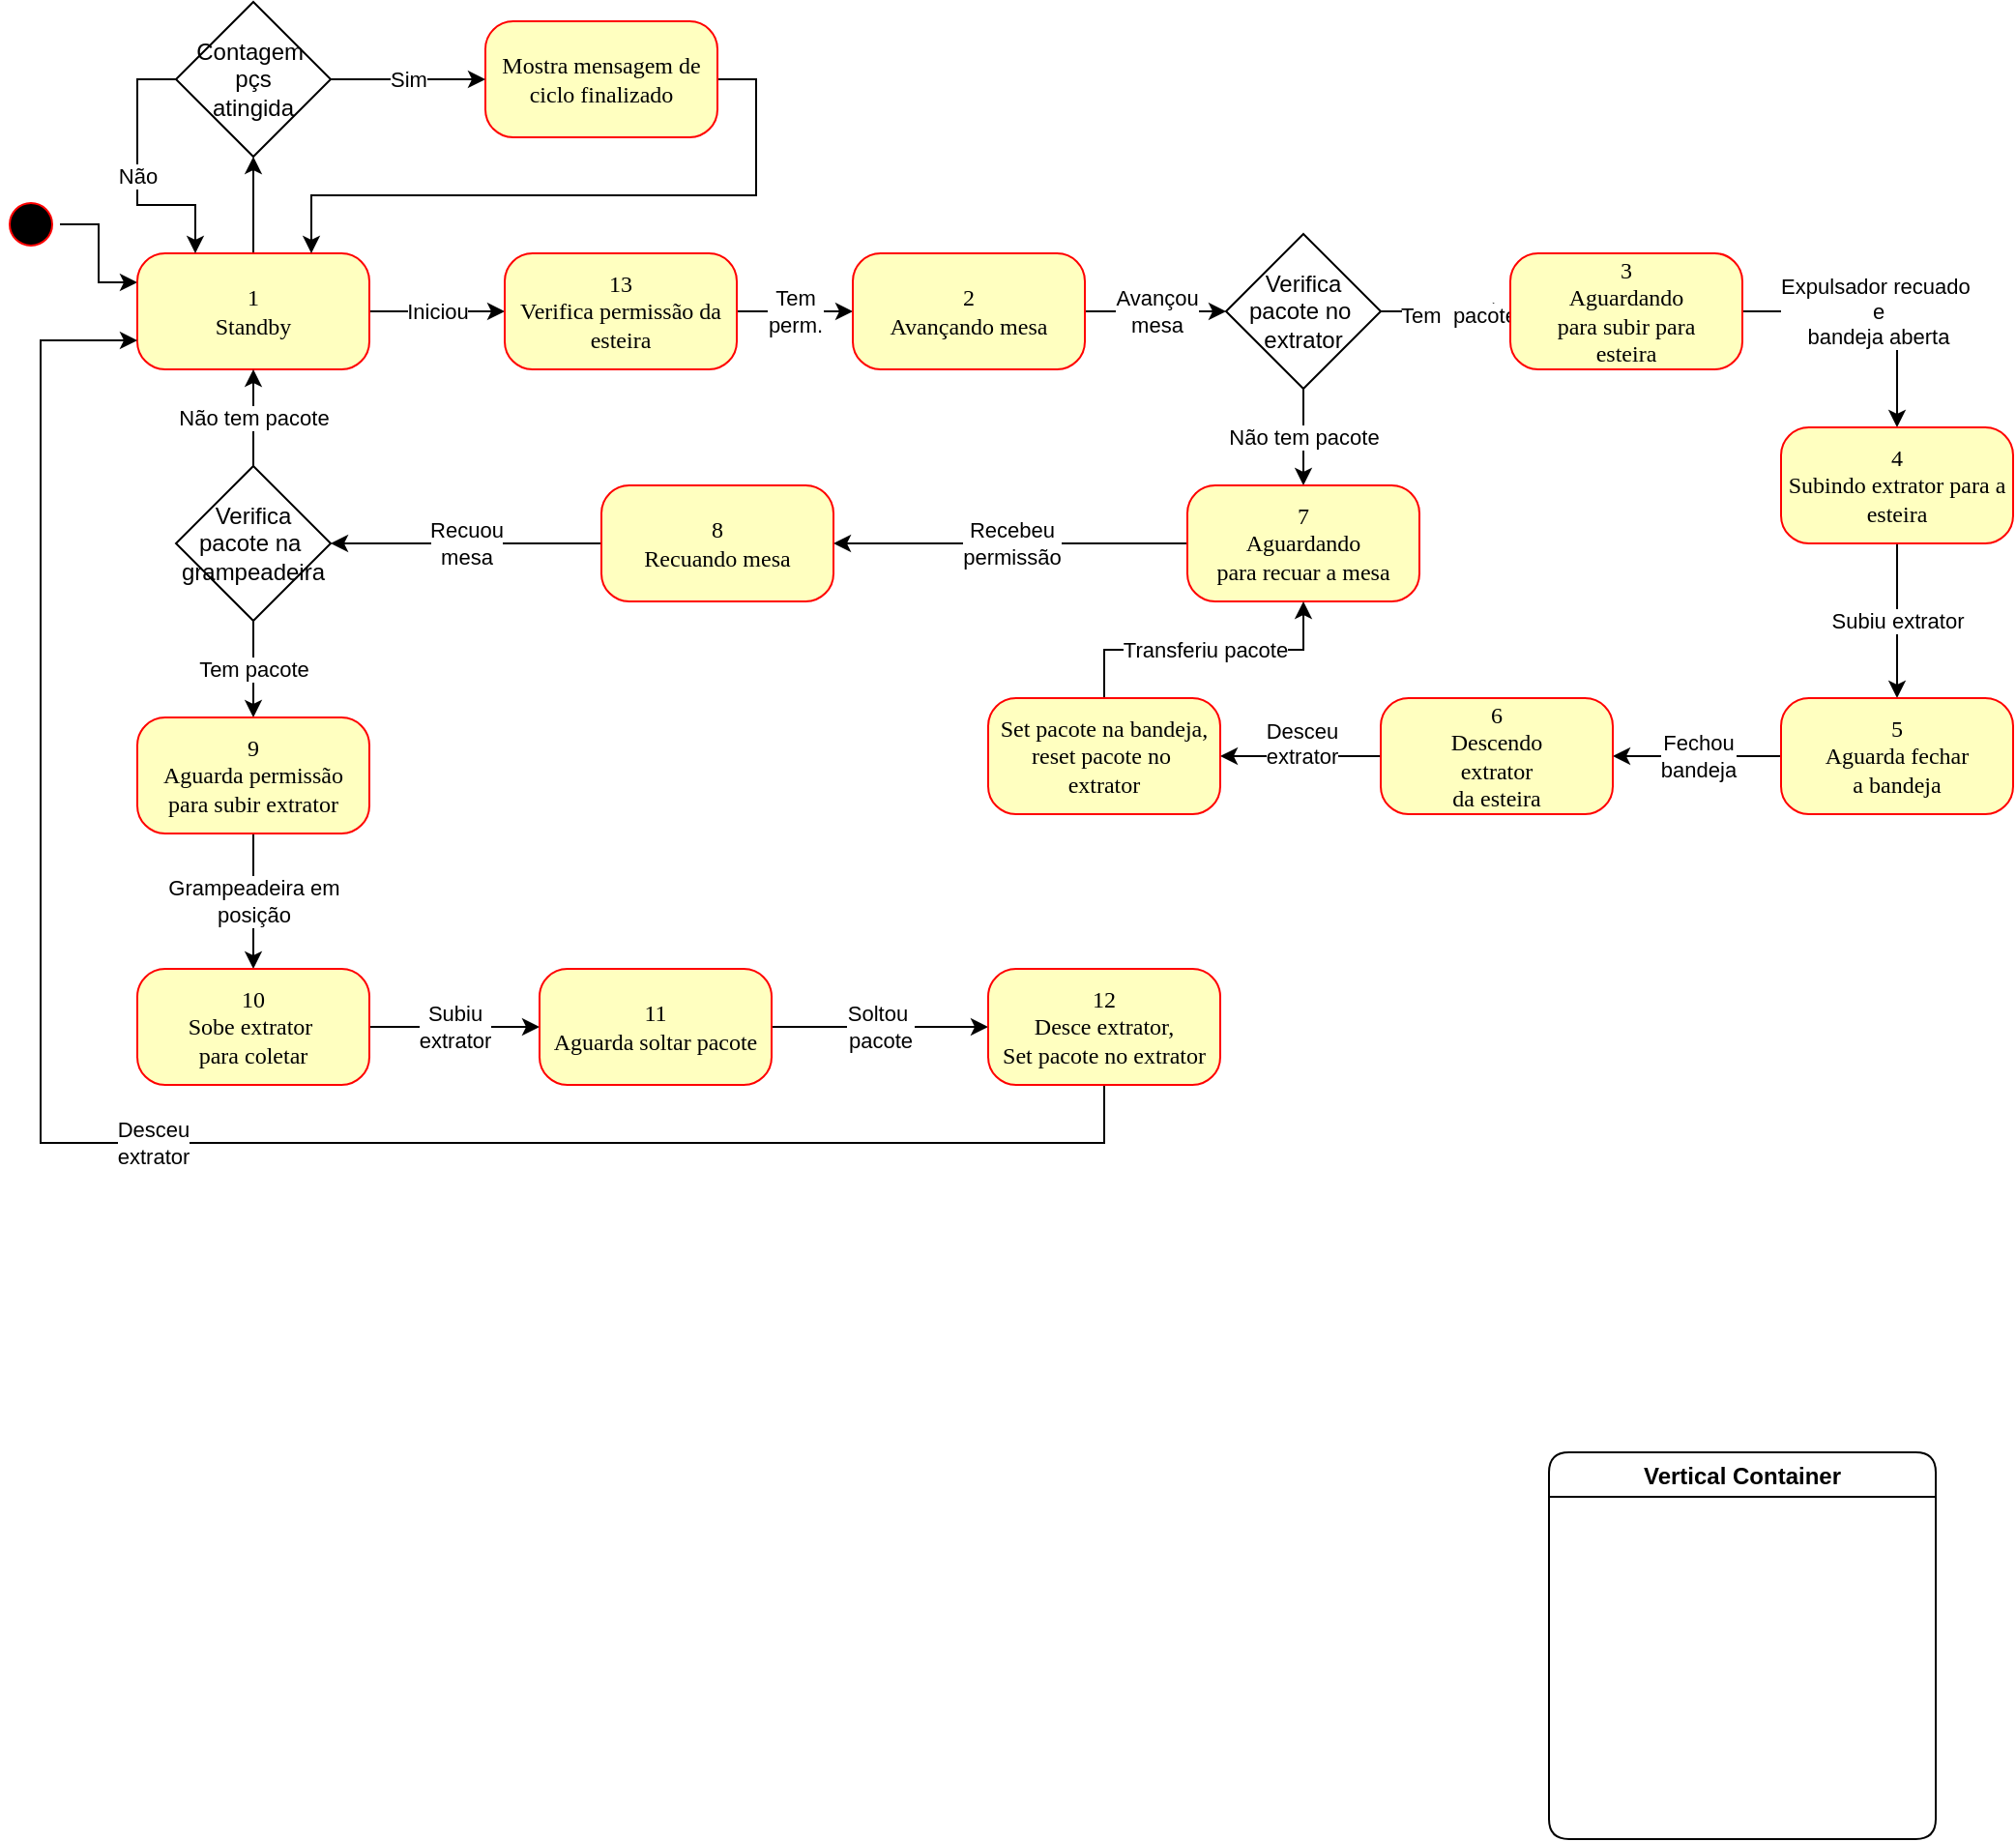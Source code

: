 <mxfile version="20.6.0" type="github">
  <diagram name="Page-1" id="58cdce13-f638-feb5-8d6f-7d28b1aa9fa0">
    <mxGraphModel dx="898" dy="510" grid="1" gridSize="10" guides="1" tooltips="1" connect="1" arrows="1" fold="1" page="1" pageScale="1" pageWidth="1100" pageHeight="850" background="none" math="0" shadow="0">
      <root>
        <mxCell id="0" />
        <mxCell id="1" parent="0" />
        <mxCell id="8N6I14WKacHsOnJNkDoR-93" style="edgeStyle=orthogonalEdgeStyle;rounded=0;orthogonalLoop=1;jettySize=auto;html=1;exitX=0;exitY=0.5;exitDx=0;exitDy=0;entryX=0;entryY=0.25;entryDx=0;entryDy=0;" parent="1" source="382b91b5511bd0f7-1" target="382b91b5511bd0f7-6" edge="1">
          <mxGeometry relative="1" as="geometry" />
        </mxCell>
        <mxCell id="382b91b5511bd0f7-1" value="" style="ellipse;html=1;shape=startState;fillColor=#000000;strokeColor=#ff0000;rounded=1;shadow=0;comic=0;labelBackgroundColor=none;fontFamily=Verdana;fontSize=12;fontColor=#000000;align=center;direction=west;" parent="1" vertex="1">
          <mxGeometry x="40" y="100" width="30" height="30" as="geometry" />
        </mxCell>
        <mxCell id="8N6I14WKacHsOnJNkDoR-80" value="Tem&lt;br&gt;perm." style="edgeStyle=orthogonalEdgeStyle;rounded=0;orthogonalLoop=1;jettySize=auto;html=1;exitX=1;exitY=0.5;exitDx=0;exitDy=0;startArrow=none;" parent="1" source="Hq3AqEMyQQPPXSv5HUvZ-1" target="382b91b5511bd0f7-7" edge="1">
          <mxGeometry relative="1" as="geometry">
            <mxPoint x="270" y="60" as="targetPoint" />
          </mxGeometry>
        </mxCell>
        <mxCell id="-9OwRvuo03_8MSpaAuux-5" style="edgeStyle=orthogonalEdgeStyle;rounded=0;orthogonalLoop=1;jettySize=auto;html=1;exitX=0.5;exitY=0;exitDx=0;exitDy=0;entryX=0.5;entryY=1;entryDx=0;entryDy=0;" parent="1" source="382b91b5511bd0f7-6" target="-9OwRvuo03_8MSpaAuux-3" edge="1">
          <mxGeometry relative="1" as="geometry" />
        </mxCell>
        <mxCell id="Hq3AqEMyQQPPXSv5HUvZ-3" value="Iniciou" style="edgeStyle=orthogonalEdgeStyle;rounded=0;orthogonalLoop=1;jettySize=auto;html=1;" edge="1" parent="1" source="382b91b5511bd0f7-6" target="Hq3AqEMyQQPPXSv5HUvZ-1">
          <mxGeometry relative="1" as="geometry" />
        </mxCell>
        <mxCell id="382b91b5511bd0f7-6" value="1&lt;br&gt;Standby" style="rounded=1;whiteSpace=wrap;html=1;arcSize=24;fillColor=#ffffc0;strokeColor=#ff0000;shadow=0;comic=0;labelBackgroundColor=none;fontFamily=Verdana;fontSize=12;fontColor=#000000;align=center;" parent="1" vertex="1">
          <mxGeometry x="110" y="130" width="120" height="60" as="geometry" />
        </mxCell>
        <mxCell id="8N6I14WKacHsOnJNkDoR-79" value="Avançou&lt;br&gt;mesa" style="edgeStyle=orthogonalEdgeStyle;rounded=0;orthogonalLoop=1;jettySize=auto;html=1;exitX=1;exitY=0.5;exitDx=0;exitDy=0;entryX=0;entryY=0.5;entryDx=0;entryDy=0;" parent="1" source="382b91b5511bd0f7-7" target="8N6I14WKacHsOnJNkDoR-22" edge="1">
          <mxGeometry relative="1" as="geometry" />
        </mxCell>
        <mxCell id="382b91b5511bd0f7-7" value="2&lt;br&gt;Avançando mesa" style="rounded=1;whiteSpace=wrap;html=1;arcSize=24;fillColor=#ffffc0;strokeColor=#ff0000;shadow=0;comic=0;labelBackgroundColor=none;fontFamily=Verdana;fontSize=12;fontColor=#000000;align=center;" parent="1" vertex="1">
          <mxGeometry x="480" y="130" width="120" height="60" as="geometry" />
        </mxCell>
        <mxCell id="8N6I14WKacHsOnJNkDoR-28" style="edgeStyle=orthogonalEdgeStyle;rounded=0;orthogonalLoop=1;jettySize=auto;html=1;exitX=1;exitY=0.5;exitDx=0;exitDy=0;" parent="1" source="8N6I14WKacHsOnJNkDoR-22" target="8N6I14WKacHsOnJNkDoR-27" edge="1">
          <mxGeometry relative="1" as="geometry" />
        </mxCell>
        <mxCell id="8N6I14WKacHsOnJNkDoR-31" value="Tem&amp;nbsp; pacote" style="edgeLabel;html=1;align=center;verticalAlign=middle;resizable=0;points=[];" parent="8N6I14WKacHsOnJNkDoR-28" vertex="1" connectable="0">
          <mxGeometry x="0.214" y="-2" relative="1" as="geometry">
            <mxPoint x="-1" as="offset" />
          </mxGeometry>
        </mxCell>
        <mxCell id="8N6I14WKacHsOnJNkDoR-45" value="Não tem pacote" style="edgeStyle=orthogonalEdgeStyle;rounded=0;orthogonalLoop=1;jettySize=auto;html=1;exitX=0.5;exitY=1;exitDx=0;exitDy=0;entryX=0.5;entryY=0;entryDx=0;entryDy=0;" parent="1" source="8N6I14WKacHsOnJNkDoR-22" target="8N6I14WKacHsOnJNkDoR-41" edge="1">
          <mxGeometry relative="1" as="geometry" />
        </mxCell>
        <mxCell id="8N6I14WKacHsOnJNkDoR-22" value="Verifica&lt;br&gt;pacote no&amp;nbsp;&lt;br&gt;extrator" style="rhombus;whiteSpace=wrap;html=1;" parent="1" vertex="1">
          <mxGeometry x="673" y="120" width="80" height="80" as="geometry" />
        </mxCell>
        <mxCell id="8N6I14WKacHsOnJNkDoR-47" value="Expulsador recuado&amp;nbsp;&lt;br&gt;e&lt;br&gt;bandeja aberta" style="edgeStyle=orthogonalEdgeStyle;rounded=0;orthogonalLoop=1;jettySize=auto;html=1;exitX=1;exitY=0.5;exitDx=0;exitDy=0;entryX=0.5;entryY=0;entryDx=0;entryDy=0;" parent="1" source="8N6I14WKacHsOnJNkDoR-27" target="8N6I14WKacHsOnJNkDoR-46" edge="1">
          <mxGeometry relative="1" as="geometry" />
        </mxCell>
        <mxCell id="8N6I14WKacHsOnJNkDoR-27" value="3&lt;br&gt;Aguardando&lt;br&gt;para subir para&lt;br&gt;esteira" style="rounded=1;whiteSpace=wrap;html=1;arcSize=24;fillColor=#ffffc0;strokeColor=#ff0000;shadow=0;comic=0;labelBackgroundColor=none;fontFamily=Verdana;fontSize=12;fontColor=#000000;align=center;" parent="1" vertex="1">
          <mxGeometry x="820" y="130" width="120" height="60" as="geometry" />
        </mxCell>
        <mxCell id="8N6I14WKacHsOnJNkDoR-61" value="Recebeu&lt;br&gt;permissão" style="edgeStyle=orthogonalEdgeStyle;rounded=0;orthogonalLoop=1;jettySize=auto;html=1;" parent="1" source="8N6I14WKacHsOnJNkDoR-41" target="8N6I14WKacHsOnJNkDoR-60" edge="1">
          <mxGeometry relative="1" as="geometry" />
        </mxCell>
        <mxCell id="8N6I14WKacHsOnJNkDoR-41" value="7&lt;br&gt;Aguardando&lt;br&gt;para recuar a mesa" style="rounded=1;whiteSpace=wrap;html=1;arcSize=24;fillColor=#ffffc0;strokeColor=#ff0000;shadow=0;comic=0;labelBackgroundColor=none;fontFamily=Verdana;fontSize=12;fontColor=#000000;align=center;" parent="1" vertex="1">
          <mxGeometry x="653" y="250" width="120" height="60" as="geometry" />
        </mxCell>
        <mxCell id="8N6I14WKacHsOnJNkDoR-49" value="Subiu extrator" style="edgeStyle=orthogonalEdgeStyle;rounded=0;orthogonalLoop=1;jettySize=auto;html=1;" parent="1" source="8N6I14WKacHsOnJNkDoR-46" target="8N6I14WKacHsOnJNkDoR-48" edge="1">
          <mxGeometry relative="1" as="geometry" />
        </mxCell>
        <mxCell id="8N6I14WKacHsOnJNkDoR-46" value="4&lt;br&gt;Subindo extrator para a esteira" style="rounded=1;whiteSpace=wrap;html=1;arcSize=24;fillColor=#ffffc0;strokeColor=#ff0000;shadow=0;comic=0;labelBackgroundColor=none;fontFamily=Verdana;fontSize=12;fontColor=#000000;align=center;" parent="1" vertex="1">
          <mxGeometry x="960" y="220" width="120" height="60" as="geometry" />
        </mxCell>
        <mxCell id="8N6I14WKacHsOnJNkDoR-52" value="Fechou&lt;br&gt;bandeja" style="edgeStyle=orthogonalEdgeStyle;rounded=0;orthogonalLoop=1;jettySize=auto;html=1;entryX=1;entryY=0.5;entryDx=0;entryDy=0;" parent="1" source="8N6I14WKacHsOnJNkDoR-48" target="8N6I14WKacHsOnJNkDoR-50" edge="1">
          <mxGeometry relative="1" as="geometry" />
        </mxCell>
        <mxCell id="8N6I14WKacHsOnJNkDoR-48" value="5&lt;br&gt;Aguarda fechar&lt;br&gt;a bandeja" style="rounded=1;whiteSpace=wrap;html=1;arcSize=24;fillColor=#ffffc0;strokeColor=#ff0000;shadow=0;comic=0;labelBackgroundColor=none;fontFamily=Verdana;fontSize=12;fontColor=#000000;align=center;" parent="1" vertex="1">
          <mxGeometry x="960" y="360" width="120" height="60" as="geometry" />
        </mxCell>
        <mxCell id="8N6I14WKacHsOnJNkDoR-58" value="&#xa;&lt;span style=&quot;color: rgb(0, 0, 0); font-family: Helvetica; font-size: 11px; font-style: normal; font-variant-ligatures: normal; font-variant-caps: normal; font-weight: 400; letter-spacing: normal; orphans: 2; text-align: center; text-indent: 0px; text-transform: none; widows: 2; word-spacing: 0px; -webkit-text-stroke-width: 0px; background-color: rgb(255, 255, 255); text-decoration-thickness: initial; text-decoration-style: initial; text-decoration-color: initial; float: none; display: inline !important;&quot;&gt;Desceu&lt;/span&gt;&lt;br style=&quot;color: rgb(0, 0, 0); font-family: Helvetica; font-size: 11px; font-style: normal; font-variant-ligatures: normal; font-variant-caps: normal; font-weight: 400; letter-spacing: normal; orphans: 2; text-align: center; text-indent: 0px; text-transform: none; widows: 2; word-spacing: 0px; -webkit-text-stroke-width: 0px; text-decoration-thickness: initial; text-decoration-style: initial; text-decoration-color: initial;&quot;&gt;&lt;span style=&quot;color: rgb(0, 0, 0); font-family: Helvetica; font-size: 11px; font-style: normal; font-variant-ligatures: normal; font-variant-caps: normal; font-weight: 400; letter-spacing: normal; orphans: 2; text-align: center; text-indent: 0px; text-transform: none; widows: 2; word-spacing: 0px; -webkit-text-stroke-width: 0px; background-color: rgb(255, 255, 255); text-decoration-thickness: initial; text-decoration-style: initial; text-decoration-color: initial; float: none; display: inline !important;&quot;&gt;extrator&lt;/span&gt;&#xa;&#xa;" style="edgeStyle=orthogonalEdgeStyle;rounded=0;orthogonalLoop=1;jettySize=auto;html=1;" parent="1" source="8N6I14WKacHsOnJNkDoR-50" target="8N6I14WKacHsOnJNkDoR-57" edge="1">
          <mxGeometry relative="1" as="geometry" />
        </mxCell>
        <mxCell id="8N6I14WKacHsOnJNkDoR-50" value="6&lt;br&gt;Descendo&lt;br&gt;extrator&lt;br&gt;da esteira" style="rounded=1;whiteSpace=wrap;html=1;arcSize=24;fillColor=#ffffc0;strokeColor=#ff0000;shadow=0;comic=0;labelBackgroundColor=none;fontFamily=Verdana;fontSize=12;fontColor=#000000;align=center;" parent="1" vertex="1">
          <mxGeometry x="753" y="360" width="120" height="60" as="geometry" />
        </mxCell>
        <mxCell id="8N6I14WKacHsOnJNkDoR-54" value="Vertical Container" style="swimlane;rounded=1;" parent="1" vertex="1">
          <mxGeometry x="840" y="750" width="200" height="200" as="geometry" />
        </mxCell>
        <mxCell id="8N6I14WKacHsOnJNkDoR-59" value="Transferiu pacote" style="edgeStyle=orthogonalEdgeStyle;rounded=0;orthogonalLoop=1;jettySize=auto;html=1;" parent="1" source="8N6I14WKacHsOnJNkDoR-57" target="8N6I14WKacHsOnJNkDoR-41" edge="1">
          <mxGeometry relative="1" as="geometry" />
        </mxCell>
        <mxCell id="8N6I14WKacHsOnJNkDoR-57" value="Set pacote na bandeja,&lt;br&gt;reset pacote no&amp;nbsp;&lt;br&gt;extrator" style="rounded=1;whiteSpace=wrap;html=1;arcSize=24;fillColor=#ffffc0;strokeColor=#ff0000;shadow=0;comic=0;labelBackgroundColor=none;fontFamily=Verdana;fontSize=12;fontColor=#000000;align=center;" parent="1" vertex="1">
          <mxGeometry x="550" y="360" width="120" height="60" as="geometry" />
        </mxCell>
        <mxCell id="8N6I14WKacHsOnJNkDoR-64" value="Recuou&lt;br&gt;mesa" style="edgeStyle=orthogonalEdgeStyle;rounded=0;orthogonalLoop=1;jettySize=auto;html=1;" parent="1" source="8N6I14WKacHsOnJNkDoR-60" target="8N6I14WKacHsOnJNkDoR-63" edge="1">
          <mxGeometry relative="1" as="geometry" />
        </mxCell>
        <mxCell id="8N6I14WKacHsOnJNkDoR-60" value="8&lt;br&gt;Recuando mesa" style="rounded=1;whiteSpace=wrap;html=1;arcSize=24;fillColor=#ffffc0;strokeColor=#ff0000;shadow=0;comic=0;labelBackgroundColor=none;fontFamily=Verdana;fontSize=12;fontColor=#000000;align=center;" parent="1" vertex="1">
          <mxGeometry x="350" y="250" width="120" height="60" as="geometry" />
        </mxCell>
        <mxCell id="8N6I14WKacHsOnJNkDoR-66" value="Tem pacote" style="edgeStyle=orthogonalEdgeStyle;rounded=0;orthogonalLoop=1;jettySize=auto;html=1;" parent="1" source="8N6I14WKacHsOnJNkDoR-63" target="8N6I14WKacHsOnJNkDoR-65" edge="1">
          <mxGeometry relative="1" as="geometry" />
        </mxCell>
        <mxCell id="8N6I14WKacHsOnJNkDoR-67" value="Não tem pacote" style="edgeStyle=orthogonalEdgeStyle;rounded=0;orthogonalLoop=1;jettySize=auto;html=1;" parent="1" source="8N6I14WKacHsOnJNkDoR-63" target="382b91b5511bd0f7-6" edge="1">
          <mxGeometry relative="1" as="geometry" />
        </mxCell>
        <mxCell id="8N6I14WKacHsOnJNkDoR-63" value="Verifica&lt;br&gt;pacote na&amp;nbsp;&lt;br&gt;grampeadeira" style="rhombus;whiteSpace=wrap;html=1;" parent="1" vertex="1">
          <mxGeometry x="130" y="240" width="80" height="80" as="geometry" />
        </mxCell>
        <mxCell id="8N6I14WKacHsOnJNkDoR-69" value="Grampeadeira em&lt;br&gt;posição" style="edgeStyle=orthogonalEdgeStyle;rounded=0;orthogonalLoop=1;jettySize=auto;html=1;" parent="1" source="8N6I14WKacHsOnJNkDoR-65" target="8N6I14WKacHsOnJNkDoR-68" edge="1">
          <mxGeometry relative="1" as="geometry" />
        </mxCell>
        <mxCell id="8N6I14WKacHsOnJNkDoR-65" value="9&lt;br&gt;Aguarda permissão&lt;br&gt;para subir extrator" style="rounded=1;whiteSpace=wrap;html=1;arcSize=24;fillColor=#ffffc0;strokeColor=#ff0000;shadow=0;comic=0;labelBackgroundColor=none;fontFamily=Verdana;fontSize=12;fontColor=#000000;align=center;" parent="1" vertex="1">
          <mxGeometry x="110" y="370" width="120" height="60" as="geometry" />
        </mxCell>
        <mxCell id="8N6I14WKacHsOnJNkDoR-71" value="Subiu&lt;br&gt;extrator" style="edgeStyle=orthogonalEdgeStyle;rounded=0;orthogonalLoop=1;jettySize=auto;html=1;" parent="1" source="8N6I14WKacHsOnJNkDoR-68" target="8N6I14WKacHsOnJNkDoR-70" edge="1">
          <mxGeometry relative="1" as="geometry" />
        </mxCell>
        <mxCell id="8N6I14WKacHsOnJNkDoR-68" value="10&lt;br&gt;Sobe extrator&amp;nbsp;&lt;br&gt;para coletar" style="rounded=1;whiteSpace=wrap;html=1;arcSize=24;fillColor=#ffffc0;strokeColor=#ff0000;shadow=0;comic=0;labelBackgroundColor=none;fontFamily=Verdana;fontSize=12;fontColor=#000000;align=center;" parent="1" vertex="1">
          <mxGeometry x="110" y="500" width="120" height="60" as="geometry" />
        </mxCell>
        <mxCell id="8N6I14WKacHsOnJNkDoR-73" value="Soltou&amp;nbsp;&lt;br&gt;pacote" style="edgeStyle=orthogonalEdgeStyle;rounded=0;orthogonalLoop=1;jettySize=auto;html=1;" parent="1" source="8N6I14WKacHsOnJNkDoR-70" target="8N6I14WKacHsOnJNkDoR-72" edge="1">
          <mxGeometry relative="1" as="geometry" />
        </mxCell>
        <mxCell id="8N6I14WKacHsOnJNkDoR-70" value="11&lt;br&gt;Aguarda soltar pacote" style="rounded=1;whiteSpace=wrap;html=1;arcSize=24;fillColor=#ffffc0;strokeColor=#ff0000;shadow=0;comic=0;labelBackgroundColor=none;fontFamily=Verdana;fontSize=12;fontColor=#000000;align=center;" parent="1" vertex="1">
          <mxGeometry x="318" y="500" width="120" height="60" as="geometry" />
        </mxCell>
        <mxCell id="8N6I14WKacHsOnJNkDoR-96" value="Desceu&lt;br&gt;extrator" style="edgeStyle=orthogonalEdgeStyle;rounded=0;orthogonalLoop=1;jettySize=auto;html=1;exitX=0.5;exitY=1;exitDx=0;exitDy=0;entryX=0;entryY=0.75;entryDx=0;entryDy=0;" parent="1" source="8N6I14WKacHsOnJNkDoR-72" target="382b91b5511bd0f7-6" edge="1">
          <mxGeometry relative="1" as="geometry">
            <Array as="points">
              <mxPoint x="610" y="590" />
              <mxPoint x="60" y="590" />
              <mxPoint x="60" y="175" />
            </Array>
          </mxGeometry>
        </mxCell>
        <mxCell id="8N6I14WKacHsOnJNkDoR-72" value="12&lt;br&gt;Desce extrator,&lt;br&gt;Set pacote no extrator" style="rounded=1;whiteSpace=wrap;html=1;arcSize=24;fillColor=#ffffc0;strokeColor=#ff0000;shadow=0;comic=0;labelBackgroundColor=none;fontFamily=Verdana;fontSize=12;fontColor=#000000;align=center;" parent="1" vertex="1">
          <mxGeometry x="550" y="500" width="120" height="60" as="geometry" />
        </mxCell>
        <mxCell id="-9OwRvuo03_8MSpaAuux-6" style="edgeStyle=orthogonalEdgeStyle;rounded=0;orthogonalLoop=1;jettySize=auto;html=1;exitX=1;exitY=0.5;exitDx=0;exitDy=0;entryX=0.75;entryY=0;entryDx=0;entryDy=0;" parent="1" source="-9OwRvuo03_8MSpaAuux-1" target="382b91b5511bd0f7-6" edge="1">
          <mxGeometry relative="1" as="geometry" />
        </mxCell>
        <mxCell id="-9OwRvuo03_8MSpaAuux-1" value="Mostra mensagem de ciclo finalizado" style="rounded=1;whiteSpace=wrap;html=1;arcSize=24;fillColor=#ffffc0;strokeColor=#ff0000;shadow=0;comic=0;labelBackgroundColor=none;fontFamily=Verdana;fontSize=12;fontColor=#000000;align=center;" parent="1" vertex="1">
          <mxGeometry x="290" y="10" width="120" height="60" as="geometry" />
        </mxCell>
        <mxCell id="-9OwRvuo03_8MSpaAuux-4" value="Sim" style="edgeStyle=orthogonalEdgeStyle;rounded=0;orthogonalLoop=1;jettySize=auto;html=1;exitX=1;exitY=0.5;exitDx=0;exitDy=0;" parent="1" source="-9OwRvuo03_8MSpaAuux-3" target="-9OwRvuo03_8MSpaAuux-1" edge="1">
          <mxGeometry relative="1" as="geometry" />
        </mxCell>
        <mxCell id="-9OwRvuo03_8MSpaAuux-7" value="Não" style="edgeStyle=orthogonalEdgeStyle;rounded=0;orthogonalLoop=1;jettySize=auto;html=1;exitX=0;exitY=0.5;exitDx=0;exitDy=0;entryX=0.25;entryY=0;entryDx=0;entryDy=0;" parent="1" source="-9OwRvuo03_8MSpaAuux-3" target="382b91b5511bd0f7-6" edge="1">
          <mxGeometry relative="1" as="geometry" />
        </mxCell>
        <mxCell id="-9OwRvuo03_8MSpaAuux-3" value="Contagem&amp;nbsp;&lt;br&gt;pçs&lt;br&gt;atingida" style="rhombus;whiteSpace=wrap;html=1;" parent="1" vertex="1">
          <mxGeometry x="130" width="80" height="80" as="geometry" />
        </mxCell>
        <mxCell id="Hq3AqEMyQQPPXSv5HUvZ-1" value="13&lt;br&gt;Verifica permissão da esteira" style="rounded=1;whiteSpace=wrap;html=1;arcSize=24;fillColor=#ffffc0;strokeColor=#ff0000;shadow=0;comic=0;labelBackgroundColor=none;fontFamily=Verdana;fontSize=12;fontColor=#000000;align=center;" vertex="1" parent="1">
          <mxGeometry x="300" y="130" width="120" height="60" as="geometry" />
        </mxCell>
      </root>
    </mxGraphModel>
  </diagram>
</mxfile>

